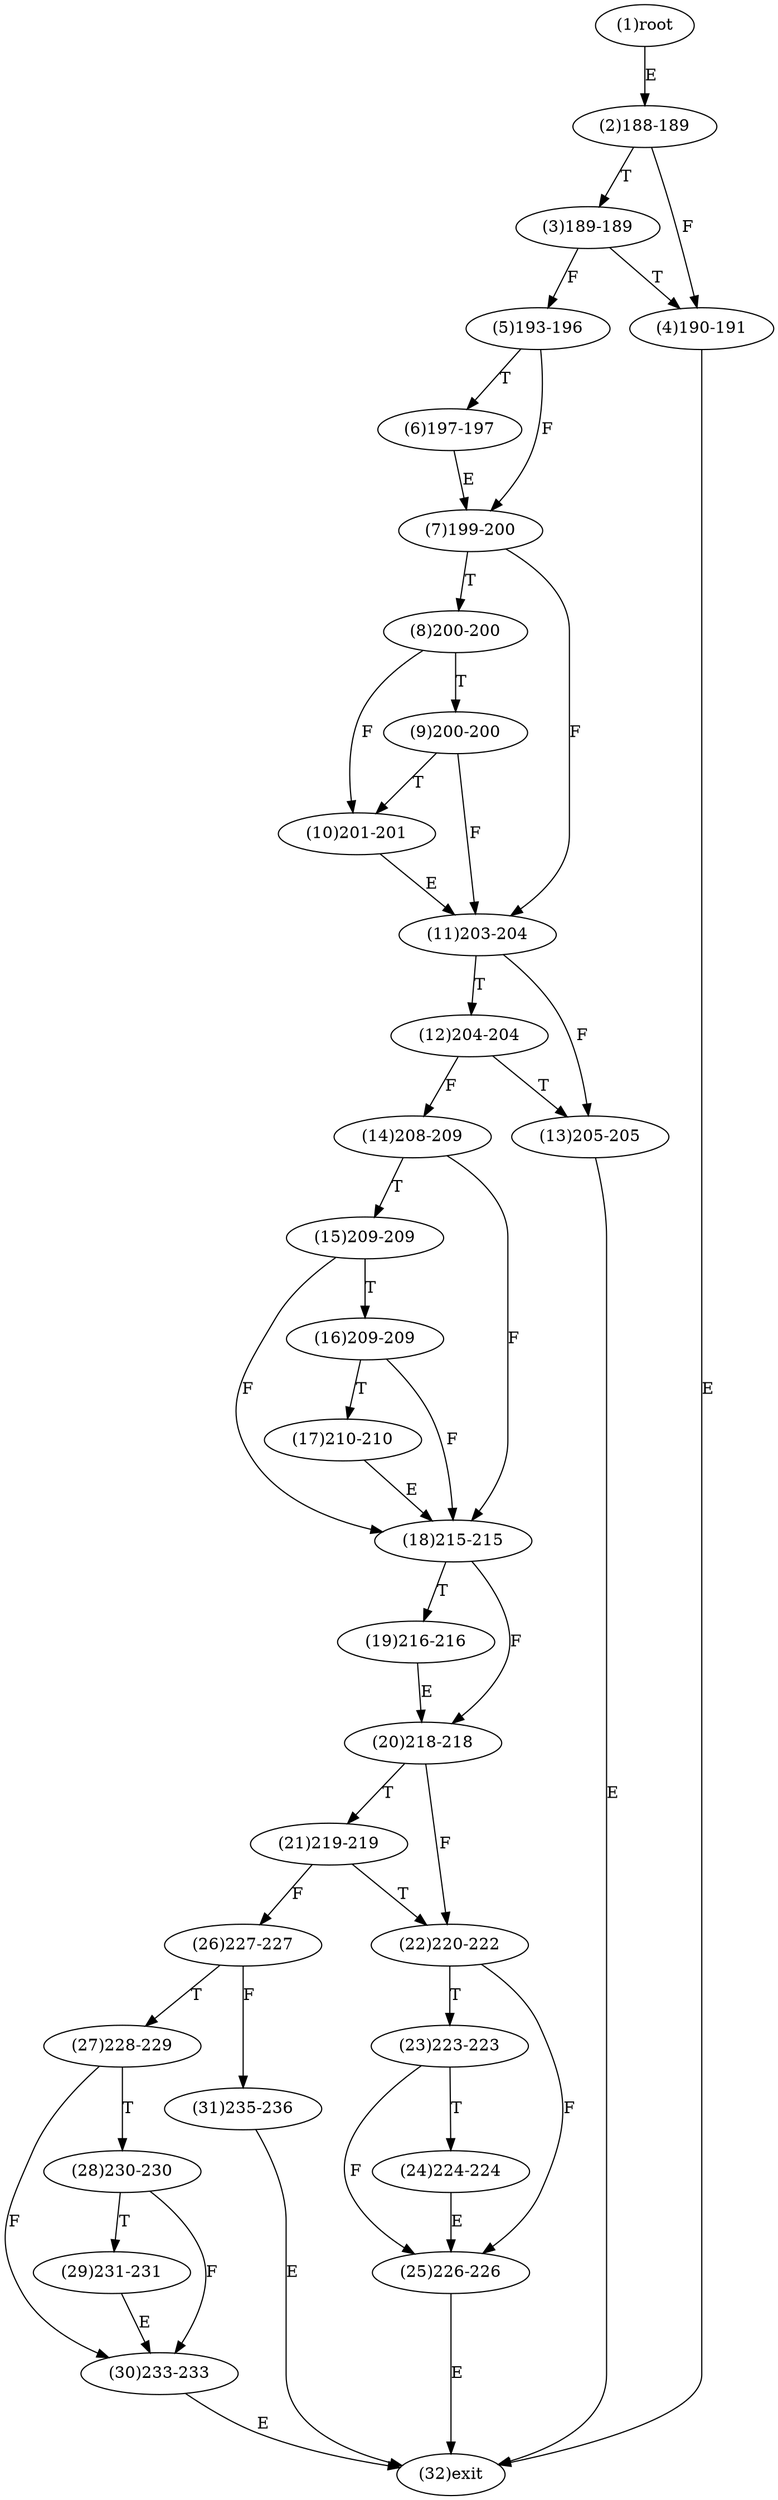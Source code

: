 digraph "" { 
1[ label="(1)root"];
2[ label="(2)188-189"];
3[ label="(3)189-189"];
4[ label="(4)190-191"];
5[ label="(5)193-196"];
6[ label="(6)197-197"];
7[ label="(7)199-200"];
8[ label="(8)200-200"];
9[ label="(9)200-200"];
10[ label="(10)201-201"];
11[ label="(11)203-204"];
12[ label="(12)204-204"];
13[ label="(13)205-205"];
14[ label="(14)208-209"];
15[ label="(15)209-209"];
17[ label="(17)210-210"];
16[ label="(16)209-209"];
19[ label="(19)216-216"];
18[ label="(18)215-215"];
21[ label="(21)219-219"];
20[ label="(20)218-218"];
23[ label="(23)223-223"];
22[ label="(22)220-222"];
25[ label="(25)226-226"];
24[ label="(24)224-224"];
27[ label="(27)228-229"];
26[ label="(26)227-227"];
29[ label="(29)231-231"];
28[ label="(28)230-230"];
31[ label="(31)235-236"];
30[ label="(30)233-233"];
32[ label="(32)exit"];
1->2[ label="E"];
2->4[ label="F"];
2->3[ label="T"];
3->5[ label="F"];
3->4[ label="T"];
4->32[ label="E"];
5->7[ label="F"];
5->6[ label="T"];
6->7[ label="E"];
7->11[ label="F"];
7->8[ label="T"];
8->10[ label="F"];
8->9[ label="T"];
9->11[ label="F"];
9->10[ label="T"];
10->11[ label="E"];
11->13[ label="F"];
11->12[ label="T"];
12->14[ label="F"];
12->13[ label="T"];
13->32[ label="E"];
14->18[ label="F"];
14->15[ label="T"];
15->18[ label="F"];
15->16[ label="T"];
16->18[ label="F"];
16->17[ label="T"];
17->18[ label="E"];
18->20[ label="F"];
18->19[ label="T"];
19->20[ label="E"];
20->22[ label="F"];
20->21[ label="T"];
21->26[ label="F"];
21->22[ label="T"];
22->25[ label="F"];
22->23[ label="T"];
23->25[ label="F"];
23->24[ label="T"];
24->25[ label="E"];
25->32[ label="E"];
26->31[ label="F"];
26->27[ label="T"];
27->30[ label="F"];
27->28[ label="T"];
28->30[ label="F"];
28->29[ label="T"];
29->30[ label="E"];
30->32[ label="E"];
31->32[ label="E"];
}